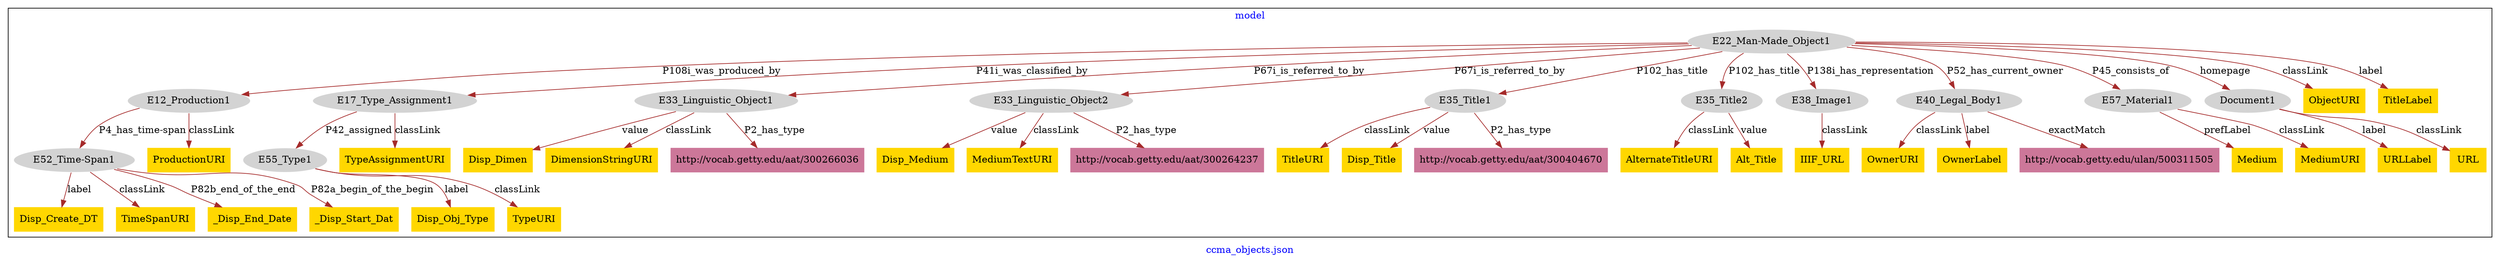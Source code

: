 digraph n0 {
fontcolor="blue"
remincross="true"
label="ccma_objects.json"
subgraph cluster {
label="model"
n2[style="filled",color="white",fillcolor="lightgray",label="E12_Production1"];
n3[style="filled",color="white",fillcolor="lightgray",label="E52_Time-Span1"];
n4[style="filled",color="white",fillcolor="lightgray",label="E17_Type_Assignment1"];
n5[style="filled",color="white",fillcolor="lightgray",label="E55_Type1"];
n6[style="filled",color="white",fillcolor="lightgray",label="E22_Man-Made_Object1"];
n7[style="filled",color="white",fillcolor="lightgray",label="E33_Linguistic_Object1"];
n8[style="filled",color="white",fillcolor="lightgray",label="E33_Linguistic_Object2"];
n9[style="filled",color="white",fillcolor="lightgray",label="E35_Title1"];
n10[style="filled",color="white",fillcolor="lightgray",label="E35_Title2"];
n11[style="filled",color="white",fillcolor="lightgray",label="E38_Image1"];
n12[style="filled",color="white",fillcolor="lightgray",label="E40_Legal_Body1"];
n13[style="filled",color="white",fillcolor="lightgray",label="E57_Material1"];
n14[style="filled",color="white",fillcolor="lightgray",label="Document1"];
n15[shape="plaintext",style="filled",fillcolor="gold",label="TypeAssignmentURI"];
n16[shape="plaintext",style="filled",fillcolor="gold",label="Disp_Dimen"];
n17[shape="plaintext",style="filled",fillcolor="gold",label="Disp_Create_DT"];
n18[shape="plaintext",style="filled",fillcolor="gold",label="TimeSpanURI"];
n19[shape="plaintext",style="filled",fillcolor="gold",label="_Disp_End_Date"];
n20[shape="plaintext",style="filled",fillcolor="gold",label="Disp_Obj_Type"];
n21[shape="plaintext",style="filled",fillcolor="gold",label="AlternateTitleURI"];
n22[shape="plaintext",style="filled",fillcolor="gold",label="Disp_Medium"];
n23[shape="plaintext",style="filled",fillcolor="gold",label="Alt_Title"];
n24[shape="plaintext",style="filled",fillcolor="gold",label="IIIF_URL"];
n25[shape="plaintext",style="filled",fillcolor="gold",label="ObjectURI"];
n26[shape="plaintext",style="filled",fillcolor="gold",label="TitleURI"];
n27[shape="plaintext",style="filled",fillcolor="gold",label="ProductionURI"];
n28[shape="plaintext",style="filled",fillcolor="gold",label="TitleLabel"];
n29[shape="plaintext",style="filled",fillcolor="gold",label="DimensionStringURI"];
n30[shape="plaintext",style="filled",fillcolor="gold",label="URLLabel"];
n31[shape="plaintext",style="filled",fillcolor="gold",label="MediumTextURI"];
n32[shape="plaintext",style="filled",fillcolor="gold",label="_Disp_Start_Dat"];
n33[shape="plaintext",style="filled",fillcolor="gold",label="Disp_Title"];
n34[shape="plaintext",style="filled",fillcolor="gold",label="OwnerURI"];
n35[shape="plaintext",style="filled",fillcolor="gold",label="TypeURI"];
n36[shape="plaintext",style="filled",fillcolor="gold",label="URL"];
n37[shape="plaintext",style="filled",fillcolor="gold",label="OwnerLabel"];
n38[shape="plaintext",style="filled",fillcolor="gold",label="Medium"];
n39[shape="plaintext",style="filled",fillcolor="gold",label="MediumURI"];
n40[shape="plaintext",style="filled",fillcolor="#CC7799",label="http://vocab.getty.edu/aat/300404670"];
n41[shape="plaintext",style="filled",fillcolor="#CC7799",label="http://vocab.getty.edu/ulan/500311505"];
n42[shape="plaintext",style="filled",fillcolor="#CC7799",label="http://vocab.getty.edu/aat/300264237"];
n43[shape="plaintext",style="filled",fillcolor="#CC7799",label="http://vocab.getty.edu/aat/300266036"];
}
n2 -> n3[color="brown",fontcolor="black",label="P4_has_time-span"]
n4 -> n5[color="brown",fontcolor="black",label="P42_assigned"]
n6 -> n2[color="brown",fontcolor="black",label="P108i_was_produced_by"]
n6 -> n4[color="brown",fontcolor="black",label="P41i_was_classified_by"]
n6 -> n7[color="brown",fontcolor="black",label="P67i_is_referred_to_by"]
n6 -> n8[color="brown",fontcolor="black",label="P67i_is_referred_to_by"]
n6 -> n9[color="brown",fontcolor="black",label="P102_has_title"]
n6 -> n10[color="brown",fontcolor="black",label="P102_has_title"]
n6 -> n11[color="brown",fontcolor="black",label="P138i_has_representation"]
n6 -> n12[color="brown",fontcolor="black",label="P52_has_current_owner"]
n6 -> n13[color="brown",fontcolor="black",label="P45_consists_of"]
n6 -> n14[color="brown",fontcolor="black",label="homepage"]
n4 -> n15[color="brown",fontcolor="black",label="classLink"]
n7 -> n16[color="brown",fontcolor="black",label="value"]
n3 -> n17[color="brown",fontcolor="black",label="label"]
n3 -> n18[color="brown",fontcolor="black",label="classLink"]
n3 -> n19[color="brown",fontcolor="black",label="P82b_end_of_the_end"]
n5 -> n20[color="brown",fontcolor="black",label="label"]
n10 -> n21[color="brown",fontcolor="black",label="classLink"]
n8 -> n22[color="brown",fontcolor="black",label="value"]
n10 -> n23[color="brown",fontcolor="black",label="value"]
n11 -> n24[color="brown",fontcolor="black",label="classLink"]
n6 -> n25[color="brown",fontcolor="black",label="classLink"]
n9 -> n26[color="brown",fontcolor="black",label="classLink"]
n2 -> n27[color="brown",fontcolor="black",label="classLink"]
n6 -> n28[color="brown",fontcolor="black",label="label"]
n7 -> n29[color="brown",fontcolor="black",label="classLink"]
n14 -> n30[color="brown",fontcolor="black",label="label"]
n8 -> n31[color="brown",fontcolor="black",label="classLink"]
n3 -> n32[color="brown",fontcolor="black",label="P82a_begin_of_the_begin"]
n9 -> n33[color="brown",fontcolor="black",label="value"]
n12 -> n34[color="brown",fontcolor="black",label="classLink"]
n5 -> n35[color="brown",fontcolor="black",label="classLink"]
n14 -> n36[color="brown",fontcolor="black",label="classLink"]
n12 -> n37[color="brown",fontcolor="black",label="label"]
n13 -> n38[color="brown",fontcolor="black",label="prefLabel"]
n13 -> n39[color="brown",fontcolor="black",label="classLink"]
n9 -> n40[color="brown",fontcolor="black",label="P2_has_type"]
n12 -> n41[color="brown",fontcolor="black",label="exactMatch"]
n8 -> n42[color="brown",fontcolor="black",label="P2_has_type"]
n7 -> n43[color="brown",fontcolor="black",label="P2_has_type"]
}
